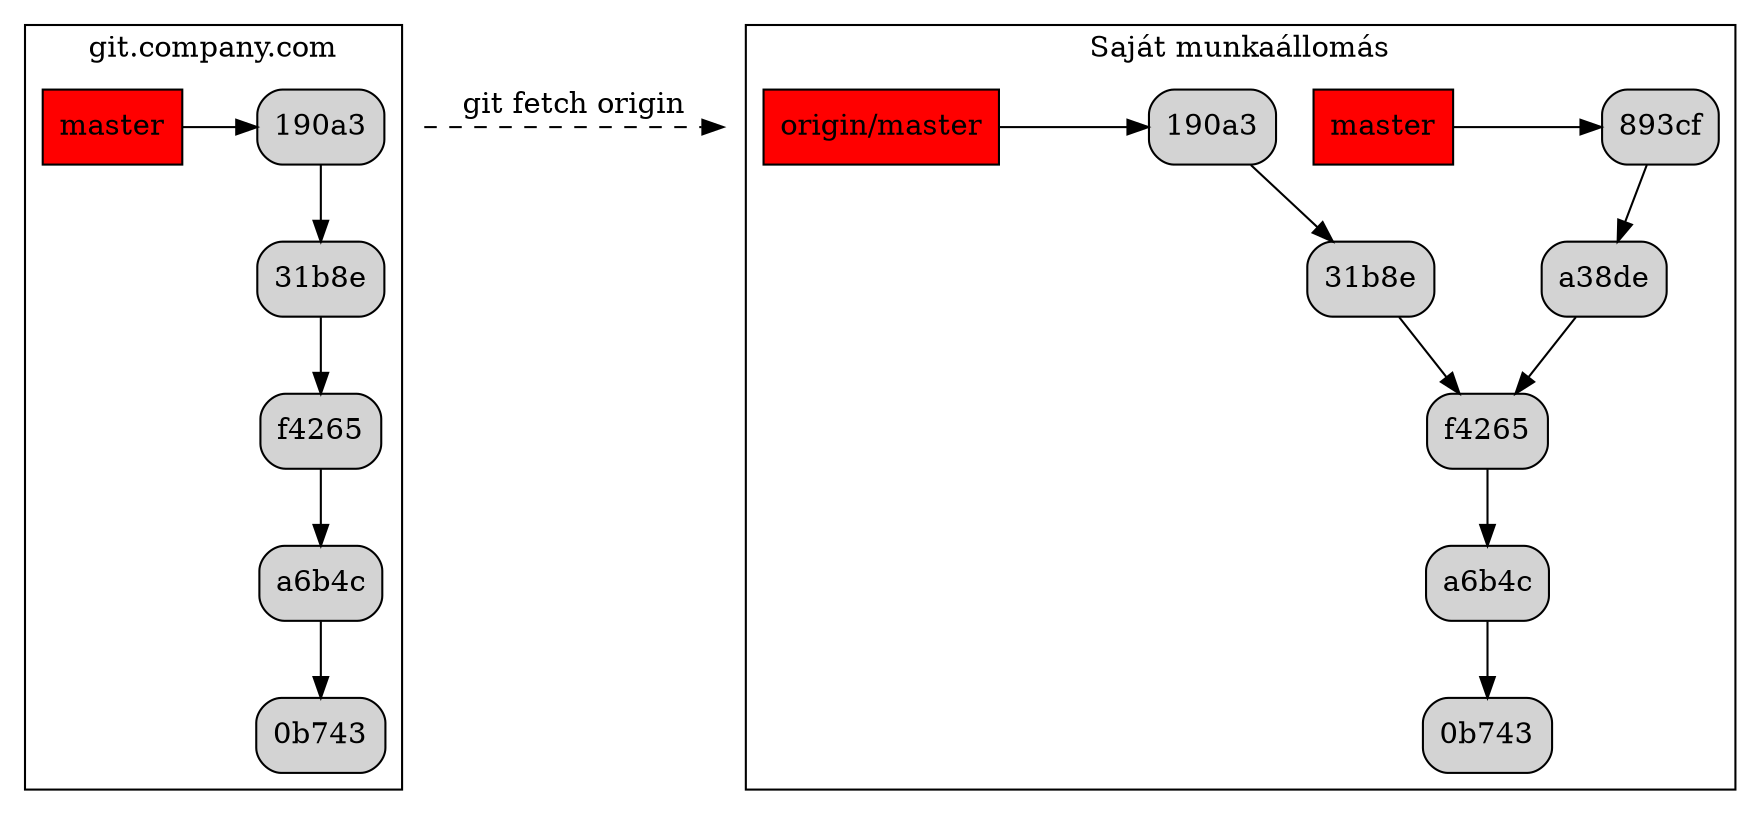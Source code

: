digraph git {
    graph [dpi=300]
    rankdir="TD"

    subgraph cluster_1 {
        label="git.company.com"
        c1_1 [label="0b743", shape="rect", style="filled, rounded", fillcolor=""]
        c2_1 [label="a6b4c", shape="rect", style="filled, rounded", fillcolor=""]
        c3_1 [label="f4265", shape="rect", style="filled, rounded", fillcolor=""]
        c4_1 [label="31b8e", shape="rect", style="filled, rounded", fillcolor=""]
        c5_1 [label="190a3", shape="rect", style="filled, rounded", fillcolor=""]
        master_1 [label="master", shape="rect", style="filled", fillcolor="red"]

        {rank="same"; c5_1; master_1;}
    }

    subgraph cluster_2 {
        label="Saját munkaállomás"
        c1_2 [label="0b743", shape="rect", style="filled, rounded", fillcolor=""]
        c2_2 [label="a6b4c", shape="rect", style="filled, rounded", fillcolor=""]
        c3_2 [label="f4265", shape="rect", style="filled, rounded", fillcolor=""]
        c4_2 [label="a38de", shape="rect", style="filled, rounded", fillcolor=""]
        c5_2 [label="893cf", shape="rect", style="filled, rounded", fillcolor=""]
        c6_2 [label="31b8e", shape="rect", style="filled, rounded", fillcolor=""]
        c7_2 [label="190a3", shape="rect", style="filled, rounded", fillcolor=""]
        master_2 [label="master", shape="rect", style="filled", fillcolor="red"]
        origin_2 [label="origin/master", shape="rect", style="filled", fillcolor="red"]

        {rank="same"; master_2; c5_2}
        {rank="same"; origin_2; c7_2}
    }

    temp1 [shape="plaintext", label="", width=0]
    temp2 [shape="plaintext", label="", width=0]

    c2_1 -> c1_1
    c3_1 -> c2_1
    c4_1 -> c3_1
    c5_1 -> c4_1
    master_1 -> c5_1 [minlen=1]

    c2_2 -> c1_2
    c3_2 -> c2_2
    c4_2 -> c3_2
    c5_2 -> c4_2
    c6_2 -> c3_2
    c7_2 -> c6_2

    master_2 -> c5_2 [minlen=2]
    origin_2 -> c7_2 [minlen=2]

    c3_1 -> temp1 [constraint="false", style="invis"]
    temp2 -> c3_2 [constraint="false", style="invis"]
    temp1 -> temp2 [label="git fetch origin", minlen=4, style="dashed"]

    {rank="same"; temp1; temp2;}
}